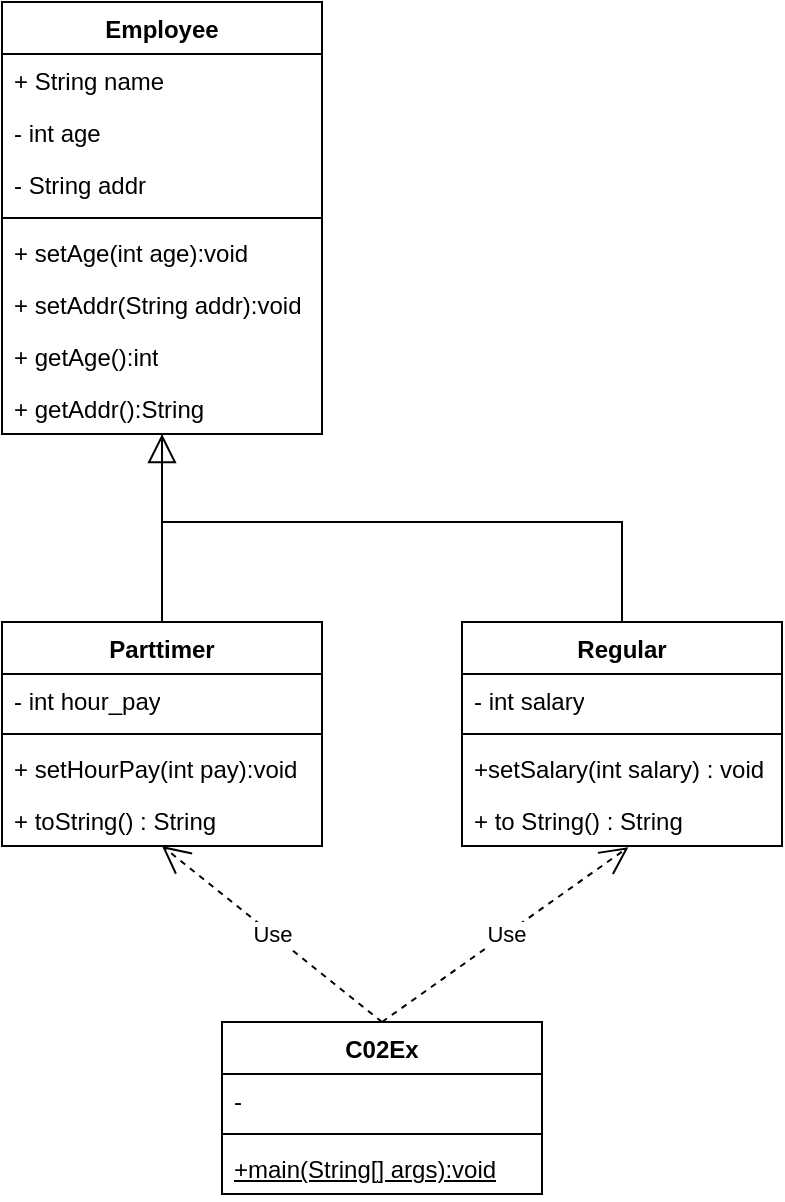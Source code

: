 <mxfile version="24.0.2" type="device">
  <diagram id="C5RBs43oDa-KdzZeNtuy" name="Page-1">
    <mxGraphModel dx="999" dy="536" grid="1" gridSize="10" guides="1" tooltips="1" connect="1" arrows="1" fold="1" page="1" pageScale="1" pageWidth="827" pageHeight="1169" math="0" shadow="0">
      <root>
        <mxCell id="WIyWlLk6GJQsqaUBKTNV-0" />
        <mxCell id="WIyWlLk6GJQsqaUBKTNV-1" parent="WIyWlLk6GJQsqaUBKTNV-0" />
        <mxCell id="lNfhT2KIbJr3xX1g3dHH-8" value="" style="edgeStyle=orthogonalEdgeStyle;rounded=0;orthogonalLoop=1;jettySize=auto;html=1;endArrow=none;endFill=0;startArrow=block;startFill=0;endSize=12;startSize=12;" edge="1" parent="WIyWlLk6GJQsqaUBKTNV-1" source="lNfhT2KIbJr3xX1g3dHH-0" target="lNfhT2KIbJr3xX1g3dHH-4">
          <mxGeometry relative="1" as="geometry" />
        </mxCell>
        <mxCell id="lNfhT2KIbJr3xX1g3dHH-14" value="" style="edgeStyle=orthogonalEdgeStyle;rounded=0;orthogonalLoop=1;jettySize=auto;html=1;endArrow=none;endFill=0;" edge="1" parent="WIyWlLk6GJQsqaUBKTNV-1" source="lNfhT2KIbJr3xX1g3dHH-0" target="lNfhT2KIbJr3xX1g3dHH-10">
          <mxGeometry relative="1" as="geometry">
            <Array as="points">
              <mxPoint x="120" y="520" />
              <mxPoint x="350" y="520" />
            </Array>
          </mxGeometry>
        </mxCell>
        <mxCell id="lNfhT2KIbJr3xX1g3dHH-0" value="Employee" style="swimlane;fontStyle=1;align=center;verticalAlign=top;childLayout=stackLayout;horizontal=1;startSize=26;horizontalStack=0;resizeParent=1;resizeParentMax=0;resizeLast=0;collapsible=1;marginBottom=0;whiteSpace=wrap;html=1;" vertex="1" parent="WIyWlLk6GJQsqaUBKTNV-1">
          <mxGeometry x="40" y="260" width="160" height="216" as="geometry" />
        </mxCell>
        <mxCell id="lNfhT2KIbJr3xX1g3dHH-1" value="+ String name" style="text;strokeColor=none;fillColor=none;align=left;verticalAlign=top;spacingLeft=4;spacingRight=4;overflow=hidden;rotatable=0;points=[[0,0.5],[1,0.5]];portConstraint=eastwest;whiteSpace=wrap;html=1;" vertex="1" parent="lNfhT2KIbJr3xX1g3dHH-0">
          <mxGeometry y="26" width="160" height="26" as="geometry" />
        </mxCell>
        <mxCell id="lNfhT2KIbJr3xX1g3dHH-16" value="- int age" style="text;strokeColor=none;fillColor=none;align=left;verticalAlign=top;spacingLeft=4;spacingRight=4;overflow=hidden;rotatable=0;points=[[0,0.5],[1,0.5]];portConstraint=eastwest;whiteSpace=wrap;html=1;" vertex="1" parent="lNfhT2KIbJr3xX1g3dHH-0">
          <mxGeometry y="52" width="160" height="26" as="geometry" />
        </mxCell>
        <mxCell id="lNfhT2KIbJr3xX1g3dHH-17" value="- String addr" style="text;strokeColor=none;fillColor=none;align=left;verticalAlign=top;spacingLeft=4;spacingRight=4;overflow=hidden;rotatable=0;points=[[0,0.5],[1,0.5]];portConstraint=eastwest;whiteSpace=wrap;html=1;" vertex="1" parent="lNfhT2KIbJr3xX1g3dHH-0">
          <mxGeometry y="78" width="160" height="26" as="geometry" />
        </mxCell>
        <mxCell id="lNfhT2KIbJr3xX1g3dHH-2" value="" style="line;strokeWidth=1;fillColor=none;align=left;verticalAlign=middle;spacingTop=-1;spacingLeft=3;spacingRight=3;rotatable=0;labelPosition=right;points=[];portConstraint=eastwest;strokeColor=inherit;" vertex="1" parent="lNfhT2KIbJr3xX1g3dHH-0">
          <mxGeometry y="104" width="160" height="8" as="geometry" />
        </mxCell>
        <mxCell id="lNfhT2KIbJr3xX1g3dHH-3" value="+ setAge(int age):void" style="text;strokeColor=none;fillColor=none;align=left;verticalAlign=top;spacingLeft=4;spacingRight=4;overflow=hidden;rotatable=0;points=[[0,0.5],[1,0.5]];portConstraint=eastwest;whiteSpace=wrap;html=1;" vertex="1" parent="lNfhT2KIbJr3xX1g3dHH-0">
          <mxGeometry y="112" width="160" height="26" as="geometry" />
        </mxCell>
        <mxCell id="lNfhT2KIbJr3xX1g3dHH-18" value="+ setAddr(String addr):void" style="text;strokeColor=none;fillColor=none;align=left;verticalAlign=top;spacingLeft=4;spacingRight=4;overflow=hidden;rotatable=0;points=[[0,0.5],[1,0.5]];portConstraint=eastwest;whiteSpace=wrap;html=1;" vertex="1" parent="lNfhT2KIbJr3xX1g3dHH-0">
          <mxGeometry y="138" width="160" height="26" as="geometry" />
        </mxCell>
        <mxCell id="lNfhT2KIbJr3xX1g3dHH-27" value="+ getAge():int" style="text;strokeColor=none;fillColor=none;align=left;verticalAlign=top;spacingLeft=4;spacingRight=4;overflow=hidden;rotatable=0;points=[[0,0.5],[1,0.5]];portConstraint=eastwest;whiteSpace=wrap;html=1;" vertex="1" parent="lNfhT2KIbJr3xX1g3dHH-0">
          <mxGeometry y="164" width="160" height="26" as="geometry" />
        </mxCell>
        <mxCell id="lNfhT2KIbJr3xX1g3dHH-28" value="+ getAddr():String&lt;div&gt;&lt;br&gt;&lt;/div&gt;" style="text;strokeColor=none;fillColor=none;align=left;verticalAlign=top;spacingLeft=4;spacingRight=4;overflow=hidden;rotatable=0;points=[[0,0.5],[1,0.5]];portConstraint=eastwest;whiteSpace=wrap;html=1;" vertex="1" parent="lNfhT2KIbJr3xX1g3dHH-0">
          <mxGeometry y="190" width="160" height="26" as="geometry" />
        </mxCell>
        <mxCell id="lNfhT2KIbJr3xX1g3dHH-4" value="Parttimer" style="swimlane;fontStyle=1;align=center;verticalAlign=top;childLayout=stackLayout;horizontal=1;startSize=26;horizontalStack=0;resizeParent=1;resizeParentMax=0;resizeLast=0;collapsible=1;marginBottom=0;whiteSpace=wrap;html=1;" vertex="1" parent="WIyWlLk6GJQsqaUBKTNV-1">
          <mxGeometry x="40" y="570" width="160" height="112" as="geometry" />
        </mxCell>
        <mxCell id="lNfhT2KIbJr3xX1g3dHH-5" value="- int hour_pay" style="text;strokeColor=none;fillColor=none;align=left;verticalAlign=top;spacingLeft=4;spacingRight=4;overflow=hidden;rotatable=0;points=[[0,0.5],[1,0.5]];portConstraint=eastwest;whiteSpace=wrap;html=1;" vertex="1" parent="lNfhT2KIbJr3xX1g3dHH-4">
          <mxGeometry y="26" width="160" height="26" as="geometry" />
        </mxCell>
        <mxCell id="lNfhT2KIbJr3xX1g3dHH-6" value="" style="line;strokeWidth=1;fillColor=none;align=left;verticalAlign=middle;spacingTop=-1;spacingLeft=3;spacingRight=3;rotatable=0;labelPosition=right;points=[];portConstraint=eastwest;strokeColor=inherit;" vertex="1" parent="lNfhT2KIbJr3xX1g3dHH-4">
          <mxGeometry y="52" width="160" height="8" as="geometry" />
        </mxCell>
        <mxCell id="lNfhT2KIbJr3xX1g3dHH-19" value="+ setHourPay(int pay):void" style="text;strokeColor=none;fillColor=none;align=left;verticalAlign=top;spacingLeft=4;spacingRight=4;overflow=hidden;rotatable=0;points=[[0,0.5],[1,0.5]];portConstraint=eastwest;whiteSpace=wrap;html=1;" vertex="1" parent="lNfhT2KIbJr3xX1g3dHH-4">
          <mxGeometry y="60" width="160" height="26" as="geometry" />
        </mxCell>
        <mxCell id="lNfhT2KIbJr3xX1g3dHH-37" value="+ toString() : String" style="text;strokeColor=none;fillColor=none;align=left;verticalAlign=top;spacingLeft=4;spacingRight=4;overflow=hidden;rotatable=0;points=[[0,0.5],[1,0.5]];portConstraint=eastwest;whiteSpace=wrap;html=1;" vertex="1" parent="lNfhT2KIbJr3xX1g3dHH-4">
          <mxGeometry y="86" width="160" height="26" as="geometry" />
        </mxCell>
        <mxCell id="lNfhT2KIbJr3xX1g3dHH-10" value="Regular" style="swimlane;fontStyle=1;align=center;verticalAlign=top;childLayout=stackLayout;horizontal=1;startSize=26;horizontalStack=0;resizeParent=1;resizeParentMax=0;resizeLast=0;collapsible=1;marginBottom=0;whiteSpace=wrap;html=1;" vertex="1" parent="WIyWlLk6GJQsqaUBKTNV-1">
          <mxGeometry x="270" y="570" width="160" height="112" as="geometry" />
        </mxCell>
        <mxCell id="lNfhT2KIbJr3xX1g3dHH-11" value="- int salary" style="text;strokeColor=none;fillColor=none;align=left;verticalAlign=top;spacingLeft=4;spacingRight=4;overflow=hidden;rotatable=0;points=[[0,0.5],[1,0.5]];portConstraint=eastwest;whiteSpace=wrap;html=1;" vertex="1" parent="lNfhT2KIbJr3xX1g3dHH-10">
          <mxGeometry y="26" width="160" height="26" as="geometry" />
        </mxCell>
        <mxCell id="lNfhT2KIbJr3xX1g3dHH-12" value="" style="line;strokeWidth=1;fillColor=none;align=left;verticalAlign=middle;spacingTop=-1;spacingLeft=3;spacingRight=3;rotatable=0;labelPosition=right;points=[];portConstraint=eastwest;strokeColor=inherit;" vertex="1" parent="lNfhT2KIbJr3xX1g3dHH-10">
          <mxGeometry y="52" width="160" height="8" as="geometry" />
        </mxCell>
        <mxCell id="lNfhT2KIbJr3xX1g3dHH-13" value="+setSalary(int salary) : void" style="text;strokeColor=none;fillColor=none;align=left;verticalAlign=top;spacingLeft=4;spacingRight=4;overflow=hidden;rotatable=0;points=[[0,0.5],[1,0.5]];portConstraint=eastwest;whiteSpace=wrap;html=1;" vertex="1" parent="lNfhT2KIbJr3xX1g3dHH-10">
          <mxGeometry y="60" width="160" height="26" as="geometry" />
        </mxCell>
        <mxCell id="lNfhT2KIbJr3xX1g3dHH-38" value="+ to String() : String&lt;div&gt;&lt;br&gt;&lt;/div&gt;" style="text;strokeColor=none;fillColor=none;align=left;verticalAlign=top;spacingLeft=4;spacingRight=4;overflow=hidden;rotatable=0;points=[[0,0.5],[1,0.5]];portConstraint=eastwest;whiteSpace=wrap;html=1;" vertex="1" parent="lNfhT2KIbJr3xX1g3dHH-10">
          <mxGeometry y="86" width="160" height="26" as="geometry" />
        </mxCell>
        <mxCell id="lNfhT2KIbJr3xX1g3dHH-20" value="C02Ex" style="swimlane;fontStyle=1;align=center;verticalAlign=top;childLayout=stackLayout;horizontal=1;startSize=26;horizontalStack=0;resizeParent=1;resizeParentMax=0;resizeLast=0;collapsible=1;marginBottom=0;whiteSpace=wrap;html=1;" vertex="1" parent="WIyWlLk6GJQsqaUBKTNV-1">
          <mxGeometry x="150" y="770" width="160" height="86" as="geometry" />
        </mxCell>
        <mxCell id="lNfhT2KIbJr3xX1g3dHH-21" value="-" style="text;strokeColor=none;fillColor=none;align=left;verticalAlign=top;spacingLeft=4;spacingRight=4;overflow=hidden;rotatable=0;points=[[0,0.5],[1,0.5]];portConstraint=eastwest;whiteSpace=wrap;html=1;" vertex="1" parent="lNfhT2KIbJr3xX1g3dHH-20">
          <mxGeometry y="26" width="160" height="26" as="geometry" />
        </mxCell>
        <mxCell id="lNfhT2KIbJr3xX1g3dHH-22" value="" style="line;strokeWidth=1;fillColor=none;align=left;verticalAlign=middle;spacingTop=-1;spacingLeft=3;spacingRight=3;rotatable=0;labelPosition=right;points=[];portConstraint=eastwest;strokeColor=inherit;" vertex="1" parent="lNfhT2KIbJr3xX1g3dHH-20">
          <mxGeometry y="52" width="160" height="8" as="geometry" />
        </mxCell>
        <mxCell id="lNfhT2KIbJr3xX1g3dHH-23" value="&lt;u&gt;+main(String[] args):void&lt;/u&gt;" style="text;strokeColor=none;fillColor=none;align=left;verticalAlign=top;spacingLeft=4;spacingRight=4;overflow=hidden;rotatable=0;points=[[0,0.5],[1,0.5]];portConstraint=eastwest;whiteSpace=wrap;html=1;" vertex="1" parent="lNfhT2KIbJr3xX1g3dHH-20">
          <mxGeometry y="60" width="160" height="26" as="geometry" />
        </mxCell>
        <mxCell id="lNfhT2KIbJr3xX1g3dHH-25" value="Use" style="endArrow=open;endSize=12;dashed=1;html=1;rounded=0;entryX=0.5;entryY=1;entryDx=0;entryDy=0;exitX=0.5;exitY=0;exitDx=0;exitDy=0;" edge="1" parent="WIyWlLk6GJQsqaUBKTNV-1" source="lNfhT2KIbJr3xX1g3dHH-20" target="lNfhT2KIbJr3xX1g3dHH-4">
          <mxGeometry width="160" relative="1" as="geometry">
            <mxPoint x="170" y="740" as="sourcePoint" />
            <mxPoint x="330" y="740" as="targetPoint" />
          </mxGeometry>
        </mxCell>
        <mxCell id="lNfhT2KIbJr3xX1g3dHH-26" value="Use" style="endArrow=open;endSize=12;dashed=1;html=1;rounded=0;entryX=0.52;entryY=1.022;entryDx=0;entryDy=0;exitX=0.5;exitY=0;exitDx=0;exitDy=0;entryPerimeter=0;" edge="1" parent="WIyWlLk6GJQsqaUBKTNV-1" source="lNfhT2KIbJr3xX1g3dHH-20" target="lNfhT2KIbJr3xX1g3dHH-38">
          <mxGeometry width="160" relative="1" as="geometry">
            <mxPoint x="260" y="790" as="sourcePoint" />
            <mxPoint x="130" y="666" as="targetPoint" />
          </mxGeometry>
        </mxCell>
      </root>
    </mxGraphModel>
  </diagram>
</mxfile>
